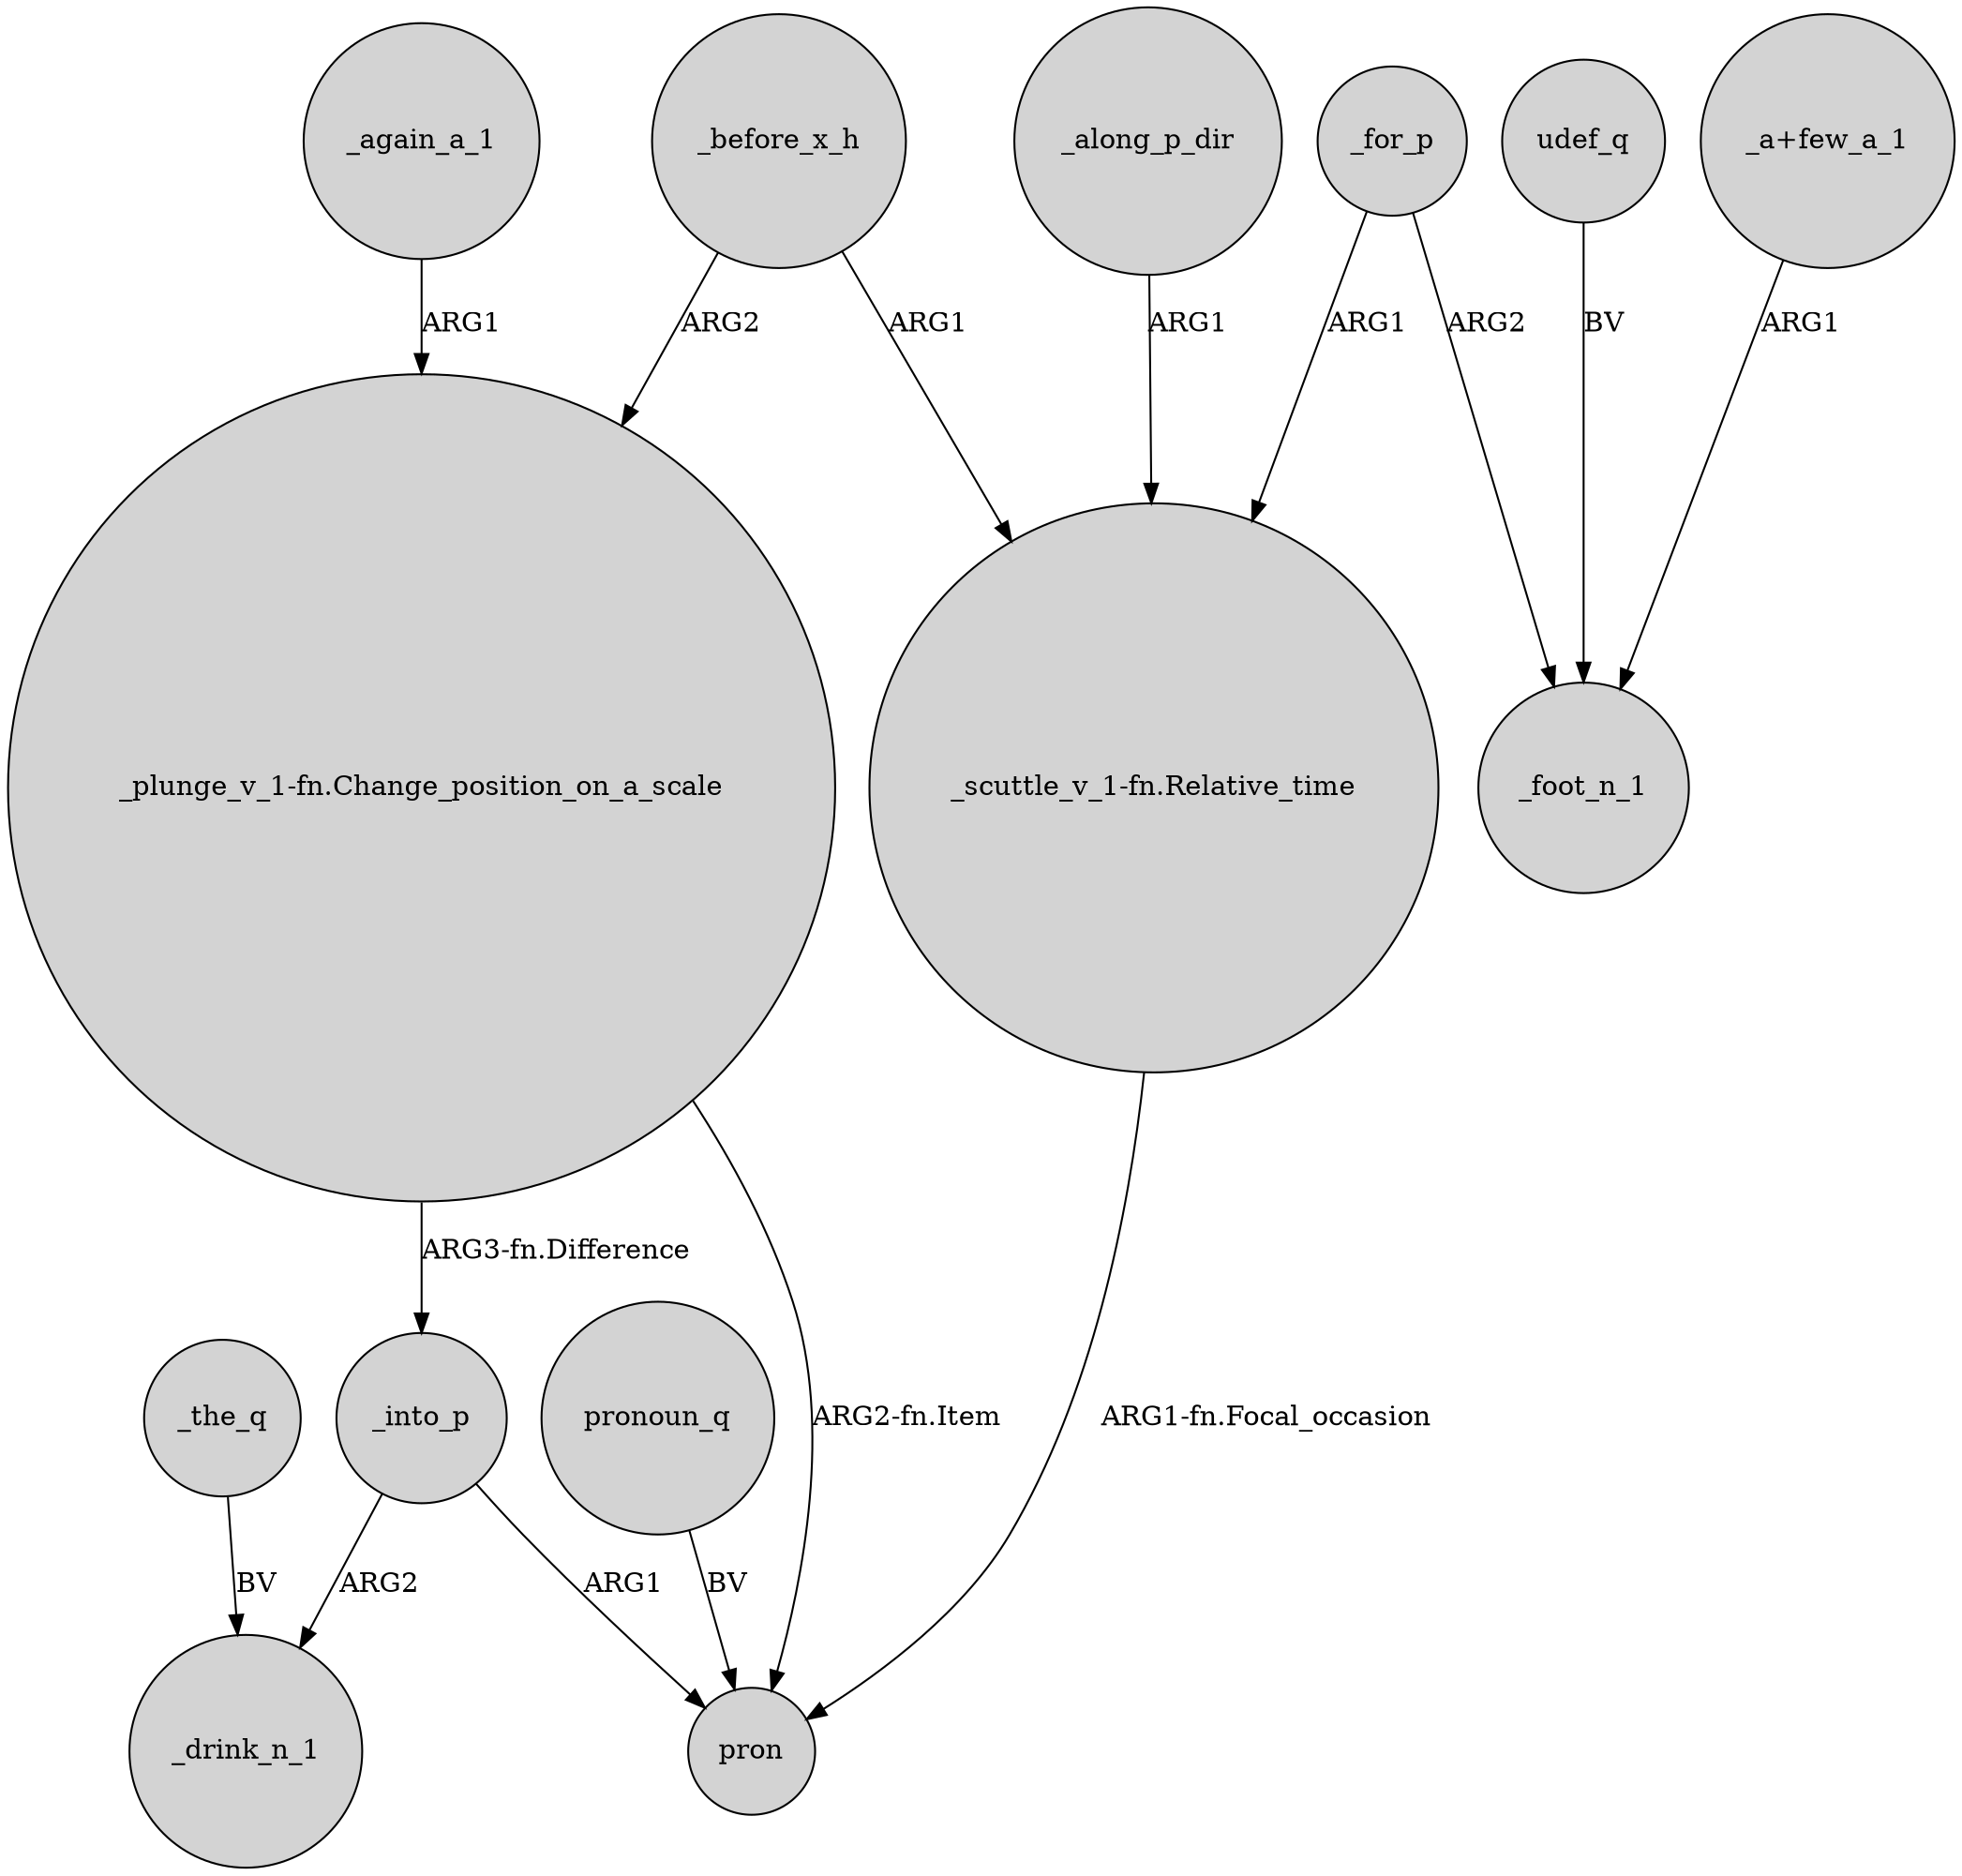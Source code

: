 digraph {
	node [shape=circle style=filled]
	_the_q -> _drink_n_1 [label=BV]
	_along_p_dir -> "_scuttle_v_1-fn.Relative_time" [label=ARG1]
	udef_q -> _foot_n_1 [label=BV]
	_for_p -> "_scuttle_v_1-fn.Relative_time" [label=ARG1]
	_before_x_h -> "_scuttle_v_1-fn.Relative_time" [label=ARG1]
	_for_p -> _foot_n_1 [label=ARG2]
	_again_a_1 -> "_plunge_v_1-fn.Change_position_on_a_scale" [label=ARG1]
	"_scuttle_v_1-fn.Relative_time" -> pron [label="ARG1-fn.Focal_occasion"]
	"_plunge_v_1-fn.Change_position_on_a_scale" -> pron [label="ARG2-fn.Item"]
	"_plunge_v_1-fn.Change_position_on_a_scale" -> _into_p [label="ARG3-fn.Difference"]
	_into_p -> _drink_n_1 [label=ARG2]
	"_a+few_a_1" -> _foot_n_1 [label=ARG1]
	pronoun_q -> pron [label=BV]
	_into_p -> pron [label=ARG1]
	_before_x_h -> "_plunge_v_1-fn.Change_position_on_a_scale" [label=ARG2]
}
